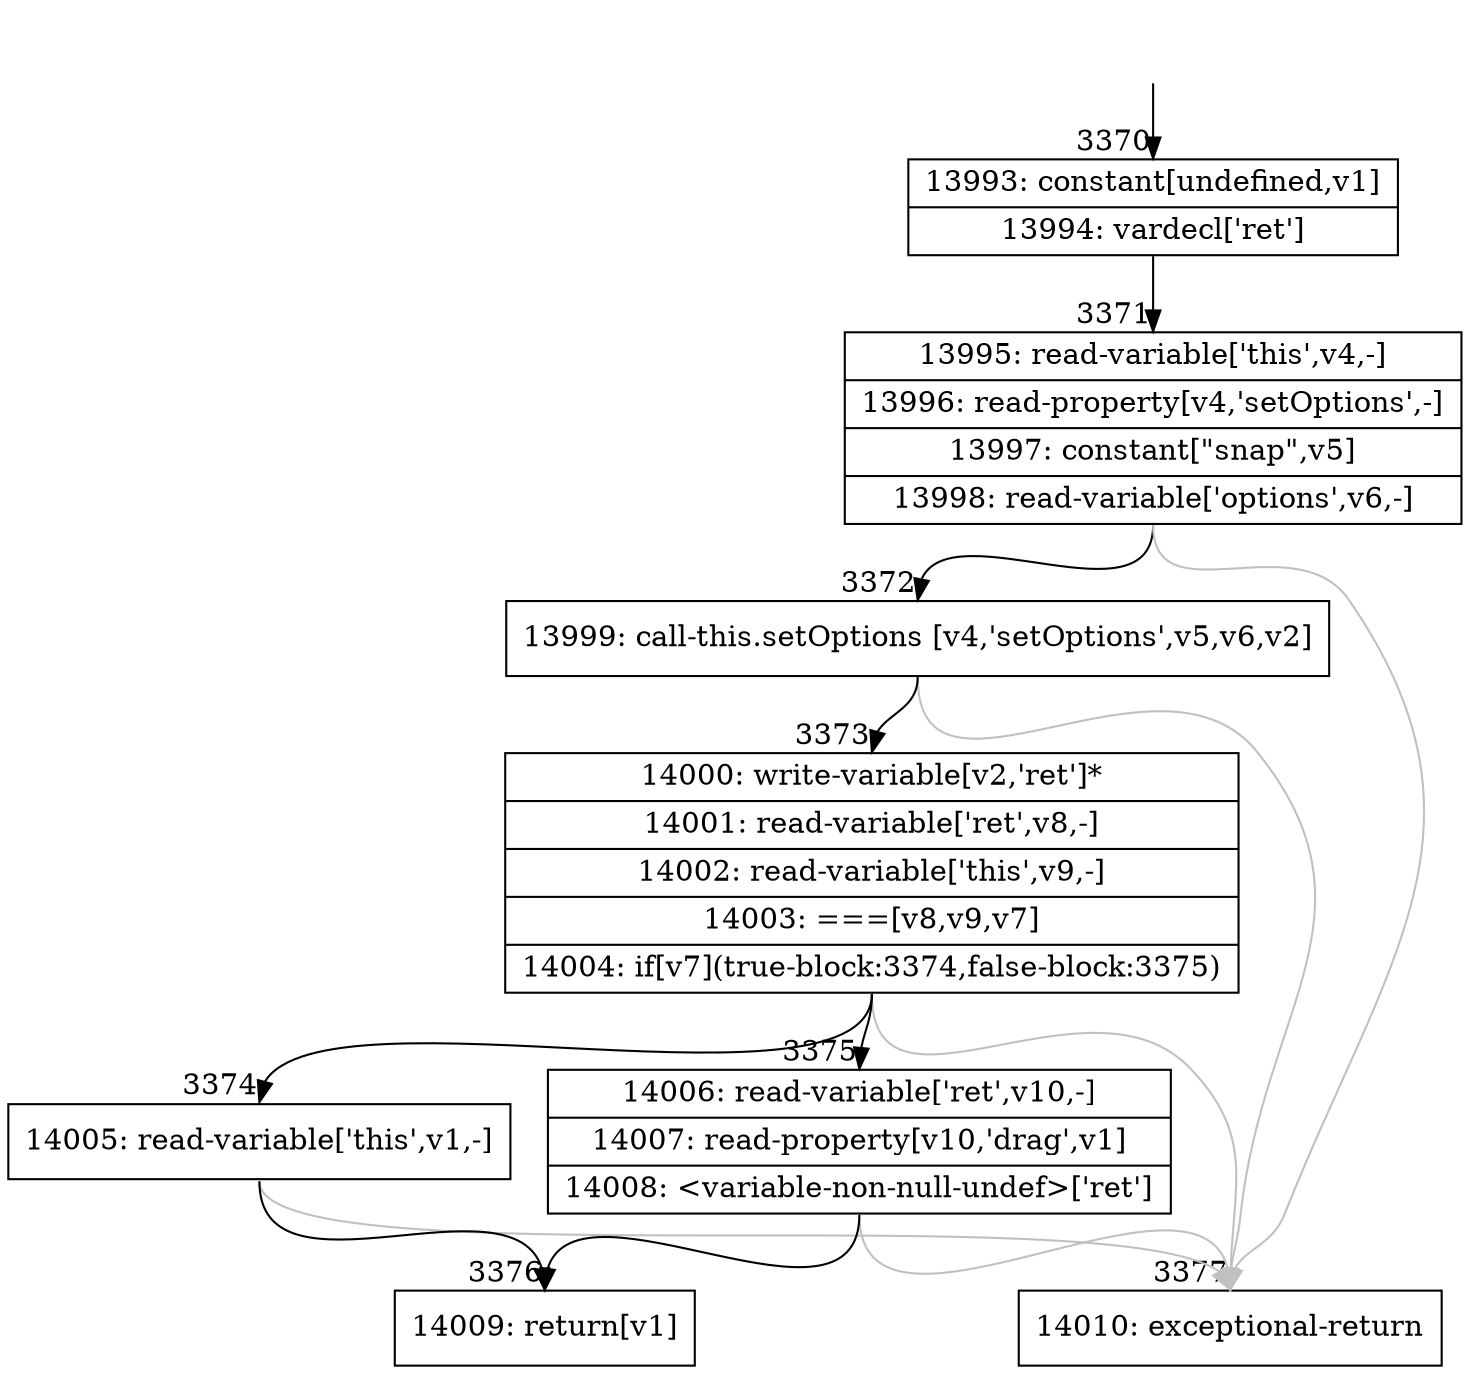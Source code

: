 digraph {
rankdir="TD"
BB_entry141[shape=none,label=""];
BB_entry141 -> BB3370 [tailport=s, headport=n, headlabel="    3370"]
BB3370 [shape=record label="{13993: constant[undefined,v1]|13994: vardecl['ret']}" ] 
BB3370 -> BB3371 [tailport=s, headport=n, headlabel="      3371"]
BB3371 [shape=record label="{13995: read-variable['this',v4,-]|13996: read-property[v4,'setOptions',-]|13997: constant[\"snap\",v5]|13998: read-variable['options',v6,-]}" ] 
BB3371 -> BB3372 [tailport=s, headport=n, headlabel="      3372"]
BB3371 -> BB3377 [tailport=s, headport=n, color=gray, headlabel="      3377"]
BB3372 [shape=record label="{13999: call-this.setOptions [v4,'setOptions',v5,v6,v2]}" ] 
BB3372 -> BB3373 [tailport=s, headport=n, headlabel="      3373"]
BB3372 -> BB3377 [tailport=s, headport=n, color=gray]
BB3373 [shape=record label="{14000: write-variable[v2,'ret']*|14001: read-variable['ret',v8,-]|14002: read-variable['this',v9,-]|14003: ===[v8,v9,v7]|14004: if[v7](true-block:3374,false-block:3375)}" ] 
BB3373 -> BB3374 [tailport=s, headport=n, headlabel="      3374"]
BB3373 -> BB3375 [tailport=s, headport=n, headlabel="      3375"]
BB3373 -> BB3377 [tailport=s, headport=n, color=gray]
BB3374 [shape=record label="{14005: read-variable['this',v1,-]}" ] 
BB3374 -> BB3376 [tailport=s, headport=n, headlabel="      3376"]
BB3374 -> BB3377 [tailport=s, headport=n, color=gray]
BB3375 [shape=record label="{14006: read-variable['ret',v10,-]|14007: read-property[v10,'drag',v1]|14008: \<variable-non-null-undef\>['ret']}" ] 
BB3375 -> BB3376 [tailport=s, headport=n]
BB3375 -> BB3377 [tailport=s, headport=n, color=gray]
BB3376 [shape=record label="{14009: return[v1]}" ] 
BB3377 [shape=record label="{14010: exceptional-return}" ] 
//#$~ 4398
}
